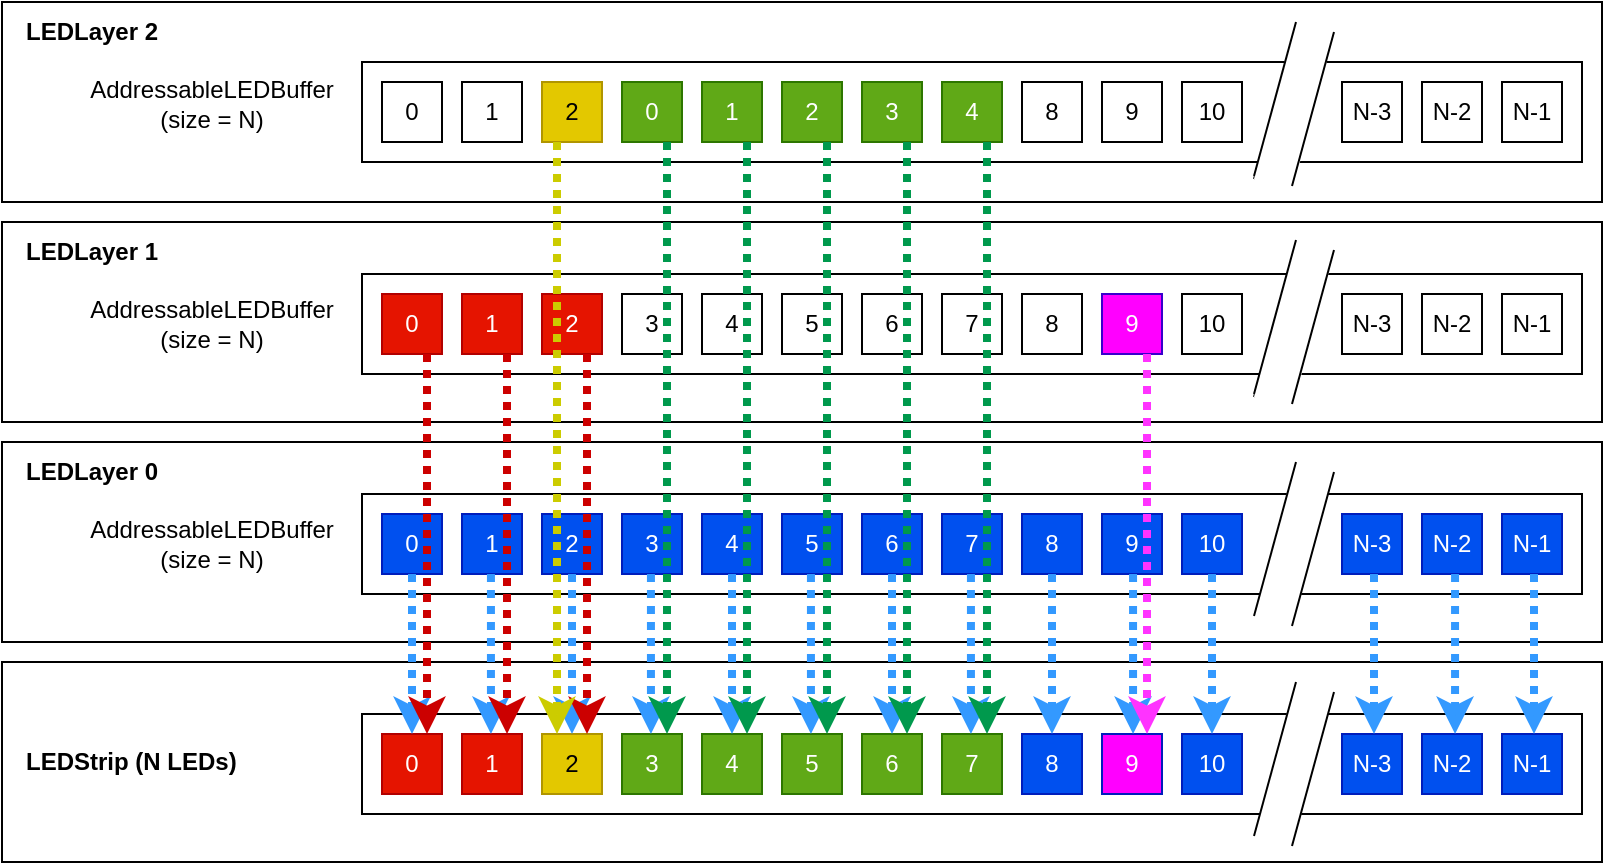 <mxfile>
    <diagram id="odEFoB4lVgn3o2glLTTf" name="Page-1">
        <mxGraphModel dx="1127" dy="734" grid="1" gridSize="10" guides="1" tooltips="1" connect="1" arrows="1" fold="1" page="1" pageScale="1" pageWidth="850" pageHeight="1100" math="0" shadow="0">
            <root>
                <mxCell id="0"/>
                <mxCell id="1" parent="0"/>
                <mxCell id="25" value="" style="rounded=0;whiteSpace=wrap;html=1;" parent="1" vertex="1">
                    <mxGeometry x="30" y="550" width="800" height="100" as="geometry"/>
                </mxCell>
                <mxCell id="2" value="" style="rounded=0;whiteSpace=wrap;html=1;" parent="1" vertex="1">
                    <mxGeometry x="210" y="576" width="610" height="50" as="geometry"/>
                </mxCell>
                <mxCell id="4" value="0" style="rounded=0;whiteSpace=wrap;html=1;fillColor=#e51400;fontColor=#ffffff;strokeColor=#B20000;" parent="1" vertex="1">
                    <mxGeometry x="220" y="586" width="30" height="30" as="geometry"/>
                </mxCell>
                <mxCell id="5" value="1" style="rounded=0;whiteSpace=wrap;html=1;fillColor=#e51400;fontColor=#ffffff;strokeColor=#B20000;" parent="1" vertex="1">
                    <mxGeometry x="260" y="586" width="30" height="30" as="geometry"/>
                </mxCell>
                <mxCell id="6" value="2" style="rounded=0;whiteSpace=wrap;html=1;fillColor=#e3c800;fontColor=#000000;strokeColor=#B09500;" parent="1" vertex="1">
                    <mxGeometry x="300" y="586" width="30" height="30" as="geometry"/>
                </mxCell>
                <mxCell id="7" value="3" style="rounded=0;whiteSpace=wrap;html=1;fillColor=#60a917;fontColor=#ffffff;strokeColor=#2D7600;" parent="1" vertex="1">
                    <mxGeometry x="340" y="586" width="30" height="30" as="geometry"/>
                </mxCell>
                <mxCell id="8" value="4" style="rounded=0;whiteSpace=wrap;html=1;fillColor=#60a917;fontColor=#ffffff;strokeColor=#2D7600;" parent="1" vertex="1">
                    <mxGeometry x="380" y="586" width="30" height="30" as="geometry"/>
                </mxCell>
                <mxCell id="9" value="5" style="rounded=0;whiteSpace=wrap;html=1;fillColor=#60a917;fontColor=#ffffff;strokeColor=#2D7600;" parent="1" vertex="1">
                    <mxGeometry x="420" y="586" width="30" height="30" as="geometry"/>
                </mxCell>
                <mxCell id="10" value="6" style="rounded=0;whiteSpace=wrap;html=1;fillColor=#60a917;fontColor=#ffffff;strokeColor=#2D7600;" parent="1" vertex="1">
                    <mxGeometry x="460" y="586" width="30" height="30" as="geometry"/>
                </mxCell>
                <mxCell id="11" value="7" style="rounded=0;whiteSpace=wrap;html=1;fillColor=#60a917;fontColor=#ffffff;strokeColor=#2D7600;" parent="1" vertex="1">
                    <mxGeometry x="500" y="586" width="30" height="30" as="geometry"/>
                </mxCell>
                <mxCell id="12" value="8" style="rounded=0;whiteSpace=wrap;html=1;fillColor=#0050ef;fontColor=#ffffff;strokeColor=#001DBC;" parent="1" vertex="1">
                    <mxGeometry x="540" y="586" width="30" height="30" as="geometry"/>
                </mxCell>
                <mxCell id="13" value="9" style="rounded=0;whiteSpace=wrap;html=1;fillColor=#FF00FF;fontColor=#ffffff;strokeColor=#001DBC;" parent="1" vertex="1">
                    <mxGeometry x="580" y="586" width="30" height="30" as="geometry"/>
                </mxCell>
                <mxCell id="14" value="10" style="rounded=0;whiteSpace=wrap;html=1;fillColor=#0050ef;fontColor=#ffffff;strokeColor=#001DBC;" parent="1" vertex="1">
                    <mxGeometry x="620" y="586" width="30" height="30" as="geometry"/>
                </mxCell>
                <mxCell id="16" value="N-3" style="rounded=0;whiteSpace=wrap;html=1;fillColor=#0050ef;fontColor=#ffffff;strokeColor=#001DBC;" parent="1" vertex="1">
                    <mxGeometry x="700" y="586" width="30" height="30" as="geometry"/>
                </mxCell>
                <mxCell id="17" value="N-2" style="rounded=0;whiteSpace=wrap;html=1;fillColor=#0050ef;fontColor=#ffffff;strokeColor=#001DBC;" parent="1" vertex="1">
                    <mxGeometry x="740" y="586" width="30" height="30" as="geometry"/>
                </mxCell>
                <mxCell id="18" value="N-1" style="rounded=0;whiteSpace=wrap;html=1;fillColor=#0050ef;fontColor=#ffffff;strokeColor=#001DBC;" parent="1" vertex="1">
                    <mxGeometry x="780" y="586" width="30" height="30" as="geometry"/>
                </mxCell>
                <mxCell id="23" value="" style="group;rotation=15;" parent="1" vertex="1" connectable="0">
                    <mxGeometry x="666" y="561" width="20" height="80" as="geometry"/>
                </mxCell>
                <mxCell id="22" value="" style="rounded=0;whiteSpace=wrap;html=1;strokeColor=none;rotation=15;" parent="23" vertex="1">
                    <mxGeometry width="20" height="80" as="geometry"/>
                </mxCell>
                <mxCell id="20" value="" style="endArrow=none;html=1;" parent="23" edge="1">
                    <mxGeometry width="50" height="50" relative="1" as="geometry">
                        <mxPoint x="-10" y="76" as="sourcePoint"/>
                        <mxPoint x="11" y="-1" as="targetPoint"/>
                    </mxGeometry>
                </mxCell>
                <mxCell id="21" value="" style="endArrow=none;html=1;" parent="23" edge="1">
                    <mxGeometry width="50" height="50" relative="1" as="geometry">
                        <mxPoint x="9" y="81" as="sourcePoint"/>
                        <mxPoint x="30" y="4" as="targetPoint"/>
                    </mxGeometry>
                </mxCell>
                <mxCell id="26" value="&lt;b&gt;LEDStrip (N LEDs)&lt;/b&gt;" style="text;html=1;strokeColor=none;fillColor=none;align=left;verticalAlign=middle;whiteSpace=wrap;rounded=0;" parent="1" vertex="1">
                    <mxGeometry x="40" y="585" width="120" height="30" as="geometry"/>
                </mxCell>
                <mxCell id="29" value="" style="rounded=0;whiteSpace=wrap;html=1;" parent="1" vertex="1">
                    <mxGeometry x="30" y="440" width="800" height="100" as="geometry"/>
                </mxCell>
                <mxCell id="30" value="" style="rounded=0;whiteSpace=wrap;html=1;" parent="1" vertex="1">
                    <mxGeometry x="210" y="466" width="610" height="50" as="geometry"/>
                </mxCell>
                <mxCell id="31" value="0" style="rounded=0;whiteSpace=wrap;html=1;fillColor=#0050ef;fontColor=#ffffff;strokeColor=#001DBC;" parent="1" vertex="1">
                    <mxGeometry x="220" y="476" width="30" height="30" as="geometry"/>
                </mxCell>
                <mxCell id="32" value="1" style="rounded=0;whiteSpace=wrap;html=1;fillColor=#0050ef;fontColor=#ffffff;strokeColor=#001DBC;" parent="1" vertex="1">
                    <mxGeometry x="260" y="476" width="30" height="30" as="geometry"/>
                </mxCell>
                <mxCell id="33" value="2" style="rounded=0;whiteSpace=wrap;html=1;fillColor=#0050ef;fontColor=#ffffff;strokeColor=#001DBC;" parent="1" vertex="1">
                    <mxGeometry x="300" y="476" width="30" height="30" as="geometry"/>
                </mxCell>
                <mxCell id="34" value="3" style="rounded=0;whiteSpace=wrap;html=1;fillColor=#0050ef;fontColor=#ffffff;strokeColor=#001DBC;" parent="1" vertex="1">
                    <mxGeometry x="340" y="476" width="30" height="30" as="geometry"/>
                </mxCell>
                <mxCell id="35" value="4" style="rounded=0;whiteSpace=wrap;html=1;fillColor=#0050ef;fontColor=#ffffff;strokeColor=#001DBC;" parent="1" vertex="1">
                    <mxGeometry x="380" y="476" width="30" height="30" as="geometry"/>
                </mxCell>
                <mxCell id="36" value="5" style="rounded=0;whiteSpace=wrap;html=1;fillColor=#0050ef;fontColor=#ffffff;strokeColor=#001DBC;" parent="1" vertex="1">
                    <mxGeometry x="420" y="476" width="30" height="30" as="geometry"/>
                </mxCell>
                <mxCell id="37" value="6" style="rounded=0;whiteSpace=wrap;html=1;fillColor=#0050ef;fontColor=#ffffff;strokeColor=#001DBC;" parent="1" vertex="1">
                    <mxGeometry x="460" y="476" width="30" height="30" as="geometry"/>
                </mxCell>
                <mxCell id="38" value="7" style="rounded=0;whiteSpace=wrap;html=1;fillColor=#0050ef;fontColor=#ffffff;strokeColor=#001DBC;" parent="1" vertex="1">
                    <mxGeometry x="500" y="476" width="30" height="30" as="geometry"/>
                </mxCell>
                <mxCell id="39" value="8" style="rounded=0;whiteSpace=wrap;html=1;fillColor=#0050ef;fontColor=#ffffff;strokeColor=#001DBC;" parent="1" vertex="1">
                    <mxGeometry x="540" y="476" width="30" height="30" as="geometry"/>
                </mxCell>
                <mxCell id="40" value="9" style="rounded=0;whiteSpace=wrap;html=1;fillColor=#0050ef;fontColor=#ffffff;strokeColor=#001DBC;" parent="1" vertex="1">
                    <mxGeometry x="580" y="476" width="30" height="30" as="geometry"/>
                </mxCell>
                <mxCell id="41" value="10" style="rounded=0;whiteSpace=wrap;html=1;fillColor=#0050ef;fontColor=#ffffff;strokeColor=#001DBC;" parent="1" vertex="1">
                    <mxGeometry x="620" y="476" width="30" height="30" as="geometry"/>
                </mxCell>
                <mxCell id="42" value="N-3" style="rounded=0;whiteSpace=wrap;html=1;fillColor=#0050ef;fontColor=#ffffff;strokeColor=#001DBC;" parent="1" vertex="1">
                    <mxGeometry x="700" y="476" width="30" height="30" as="geometry"/>
                </mxCell>
                <mxCell id="43" value="N-2" style="rounded=0;whiteSpace=wrap;html=1;fillColor=#0050ef;fontColor=#ffffff;strokeColor=#001DBC;" parent="1" vertex="1">
                    <mxGeometry x="740" y="476" width="30" height="30" as="geometry"/>
                </mxCell>
                <mxCell id="44" value="N-1" style="rounded=0;whiteSpace=wrap;html=1;fillColor=#0050ef;fontColor=#ffffff;strokeColor=#001DBC;" parent="1" vertex="1">
                    <mxGeometry x="780" y="476" width="30" height="30" as="geometry"/>
                </mxCell>
                <mxCell id="45" value="" style="group;rotation=15;" parent="1" vertex="1" connectable="0">
                    <mxGeometry x="666" y="451" width="20" height="80" as="geometry"/>
                </mxCell>
                <mxCell id="46" value="" style="rounded=0;whiteSpace=wrap;html=1;strokeColor=none;rotation=15;" parent="45" vertex="1">
                    <mxGeometry width="20" height="80" as="geometry"/>
                </mxCell>
                <mxCell id="47" value="" style="endArrow=none;html=1;" parent="45" edge="1">
                    <mxGeometry width="50" height="50" relative="1" as="geometry">
                        <mxPoint x="-10" y="76" as="sourcePoint"/>
                        <mxPoint x="11" y="-1" as="targetPoint"/>
                    </mxGeometry>
                </mxCell>
                <mxCell id="48" value="" style="endArrow=none;html=1;" parent="45" edge="1">
                    <mxGeometry width="50" height="50" relative="1" as="geometry">
                        <mxPoint x="9" y="81" as="sourcePoint"/>
                        <mxPoint x="30" y="4" as="targetPoint"/>
                    </mxGeometry>
                </mxCell>
                <mxCell id="49" value="AddressableLEDBuffer&lt;br&gt;(size = N)" style="text;html=1;strokeColor=none;fillColor=none;align=center;verticalAlign=middle;whiteSpace=wrap;rounded=0;" parent="1" vertex="1">
                    <mxGeometry x="70" y="476" width="130" height="30" as="geometry"/>
                </mxCell>
                <mxCell id="50" value="&lt;b&gt;LEDLayer 0&lt;/b&gt;" style="text;html=1;strokeColor=none;fillColor=none;align=left;verticalAlign=middle;whiteSpace=wrap;rounded=0;" parent="1" vertex="1">
                    <mxGeometry x="40" y="440" width="140" height="30" as="geometry"/>
                </mxCell>
                <mxCell id="51" value="" style="rounded=0;whiteSpace=wrap;html=1;" parent="1" vertex="1">
                    <mxGeometry x="30" y="330" width="800" height="100" as="geometry"/>
                </mxCell>
                <mxCell id="52" value="" style="rounded=0;whiteSpace=wrap;html=1;" parent="1" vertex="1">
                    <mxGeometry x="210" y="356" width="610" height="50" as="geometry"/>
                </mxCell>
                <mxCell id="53" value="0" style="rounded=0;whiteSpace=wrap;html=1;fillColor=#e51400;fontColor=#ffffff;strokeColor=#B20000;" parent="1" vertex="1">
                    <mxGeometry x="220" y="366" width="30" height="30" as="geometry"/>
                </mxCell>
                <mxCell id="54" value="1" style="rounded=0;whiteSpace=wrap;html=1;fillColor=#e51400;fontColor=#ffffff;strokeColor=#B20000;" parent="1" vertex="1">
                    <mxGeometry x="260" y="366" width="30" height="30" as="geometry"/>
                </mxCell>
                <mxCell id="55" value="2" style="rounded=0;whiteSpace=wrap;html=1;fillColor=#e51400;fontColor=#ffffff;strokeColor=#B20000;" parent="1" vertex="1">
                    <mxGeometry x="300" y="366" width="30" height="30" as="geometry"/>
                </mxCell>
                <mxCell id="71" value="AddressableLEDBuffer&lt;br&gt;(size = N)" style="text;html=1;strokeColor=none;fillColor=none;align=center;verticalAlign=middle;whiteSpace=wrap;rounded=0;" parent="1" vertex="1">
                    <mxGeometry x="70" y="366" width="130" height="30" as="geometry"/>
                </mxCell>
                <mxCell id="72" value="&lt;b&gt;LEDLayer 1&lt;/b&gt;" style="text;html=1;strokeColor=none;fillColor=none;align=left;verticalAlign=middle;whiteSpace=wrap;rounded=0;" parent="1" vertex="1">
                    <mxGeometry x="40" y="330" width="120" height="30" as="geometry"/>
                </mxCell>
                <mxCell id="73" value="" style="rounded=0;whiteSpace=wrap;html=1;" parent="1" vertex="1">
                    <mxGeometry x="30" y="220" width="800" height="100" as="geometry"/>
                </mxCell>
                <mxCell id="74" value="" style="rounded=0;whiteSpace=wrap;html=1;" parent="1" vertex="1">
                    <mxGeometry x="210" y="250" width="610" height="50" as="geometry"/>
                </mxCell>
                <mxCell id="75" value="0" style="rounded=0;whiteSpace=wrap;html=1;fillColor=#60a917;fontColor=#ffffff;strokeColor=#2D7600;" parent="1" vertex="1">
                    <mxGeometry x="340" y="260" width="30" height="30" as="geometry"/>
                </mxCell>
                <mxCell id="76" value="1" style="rounded=0;whiteSpace=wrap;html=1;fillColor=#60a917;fontColor=#ffffff;strokeColor=#2D7600;" parent="1" vertex="1">
                    <mxGeometry x="380" y="260" width="30" height="30" as="geometry"/>
                </mxCell>
                <mxCell id="77" value="2" style="rounded=0;whiteSpace=wrap;html=1;fillColor=#60a917;fontColor=#ffffff;strokeColor=#2D7600;" parent="1" vertex="1">
                    <mxGeometry x="420" y="260" width="30" height="30" as="geometry"/>
                </mxCell>
                <mxCell id="78" value="3" style="rounded=0;whiteSpace=wrap;html=1;fillColor=#60a917;fontColor=#ffffff;strokeColor=#2D7600;" parent="1" vertex="1">
                    <mxGeometry x="460" y="260" width="30" height="30" as="geometry"/>
                </mxCell>
                <mxCell id="79" value="4" style="rounded=0;whiteSpace=wrap;html=1;fillColor=#60a917;fontColor=#ffffff;strokeColor=#2D7600;" parent="1" vertex="1">
                    <mxGeometry x="500" y="260" width="30" height="30" as="geometry"/>
                </mxCell>
                <mxCell id="93" value="AddressableLEDBuffer&lt;br&gt;(size = N)" style="text;html=1;strokeColor=none;fillColor=none;align=center;verticalAlign=middle;whiteSpace=wrap;rounded=0;" parent="1" vertex="1">
                    <mxGeometry x="70" y="256" width="130" height="30" as="geometry"/>
                </mxCell>
                <mxCell id="94" value="&lt;b&gt;LEDLayer 2&lt;/b&gt;" style="text;html=1;strokeColor=none;fillColor=none;align=left;verticalAlign=middle;whiteSpace=wrap;rounded=0;" parent="1" vertex="1">
                    <mxGeometry x="40" y="220" width="160" height="30" as="geometry"/>
                </mxCell>
                <mxCell id="95" value="" style="endArrow=classic;html=1;exitX=0.5;exitY=1;exitDx=0;exitDy=0;entryX=0.5;entryY=0;entryDx=0;entryDy=0;strokeWidth=4;dashed=1;dashPattern=1 1;strokeColor=#3399FF;" parent="1" source="31" target="4" edge="1">
                    <mxGeometry width="50" height="50" relative="1" as="geometry">
                        <mxPoint x="580" y="410" as="sourcePoint"/>
                        <mxPoint x="630" y="360" as="targetPoint"/>
                    </mxGeometry>
                </mxCell>
                <mxCell id="96" value="" style="endArrow=classic;html=1;exitX=0.5;exitY=1;exitDx=0;exitDy=0;entryX=0.5;entryY=0;entryDx=0;entryDy=0;strokeWidth=4;dashed=1;dashPattern=1 1;strokeColor=#3399FF;" parent="1" edge="1">
                    <mxGeometry width="50" height="50" relative="1" as="geometry">
                        <mxPoint x="274.47" y="506" as="sourcePoint"/>
                        <mxPoint x="274.47" y="586" as="targetPoint"/>
                    </mxGeometry>
                </mxCell>
                <mxCell id="97" value="" style="endArrow=classic;html=1;exitX=0.5;exitY=1;exitDx=0;exitDy=0;entryX=0.5;entryY=0;entryDx=0;entryDy=0;strokeWidth=4;dashed=1;dashPattern=1 1;strokeColor=#3399FF;" parent="1" edge="1">
                    <mxGeometry width="50" height="50" relative="1" as="geometry">
                        <mxPoint x="315" y="506" as="sourcePoint"/>
                        <mxPoint x="315" y="586" as="targetPoint"/>
                    </mxGeometry>
                </mxCell>
                <mxCell id="98" value="" style="endArrow=classic;html=1;exitX=0.5;exitY=1;exitDx=0;exitDy=0;entryX=0.5;entryY=0;entryDx=0;entryDy=0;strokeWidth=4;dashed=1;dashPattern=1 1;strokeColor=#3399FF;" parent="1" edge="1">
                    <mxGeometry width="50" height="50" relative="1" as="geometry">
                        <mxPoint x="354.47" y="506" as="sourcePoint"/>
                        <mxPoint x="354.47" y="586" as="targetPoint"/>
                    </mxGeometry>
                </mxCell>
                <mxCell id="99" value="" style="endArrow=classic;html=1;exitX=0.5;exitY=1;exitDx=0;exitDy=0;entryX=0.5;entryY=0;entryDx=0;entryDy=0;strokeWidth=4;dashed=1;dashPattern=1 1;strokeColor=#3399FF;" parent="1" edge="1">
                    <mxGeometry width="50" height="50" relative="1" as="geometry">
                        <mxPoint x="395" y="506" as="sourcePoint"/>
                        <mxPoint x="395" y="586" as="targetPoint"/>
                    </mxGeometry>
                </mxCell>
                <mxCell id="100" value="" style="endArrow=classic;html=1;exitX=0.5;exitY=1;exitDx=0;exitDy=0;entryX=0.5;entryY=0;entryDx=0;entryDy=0;strokeWidth=4;dashed=1;dashPattern=1 1;strokeColor=#3399FF;" parent="1" edge="1">
                    <mxGeometry width="50" height="50" relative="1" as="geometry">
                        <mxPoint x="434.47" y="506" as="sourcePoint"/>
                        <mxPoint x="434.47" y="586" as="targetPoint"/>
                    </mxGeometry>
                </mxCell>
                <mxCell id="101" value="" style="endArrow=classic;html=1;exitX=0.5;exitY=1;exitDx=0;exitDy=0;entryX=0.5;entryY=0;entryDx=0;entryDy=0;strokeWidth=4;dashed=1;dashPattern=1 1;strokeColor=#3399FF;" parent="1" edge="1">
                    <mxGeometry width="50" height="50" relative="1" as="geometry">
                        <mxPoint x="475" y="506" as="sourcePoint"/>
                        <mxPoint x="475" y="586" as="targetPoint"/>
                    </mxGeometry>
                </mxCell>
                <mxCell id="102" value="" style="endArrow=classic;html=1;exitX=0.5;exitY=1;exitDx=0;exitDy=0;entryX=0.5;entryY=0;entryDx=0;entryDy=0;strokeWidth=4;dashed=1;dashPattern=1 1;strokeColor=#3399FF;" parent="1" edge="1">
                    <mxGeometry width="50" height="50" relative="1" as="geometry">
                        <mxPoint x="514.47" y="506" as="sourcePoint"/>
                        <mxPoint x="514.47" y="586" as="targetPoint"/>
                    </mxGeometry>
                </mxCell>
                <mxCell id="103" value="" style="endArrow=classic;html=1;exitX=0.5;exitY=1;exitDx=0;exitDy=0;entryX=0.5;entryY=0;entryDx=0;entryDy=0;strokeWidth=4;dashed=1;dashPattern=1 1;strokeColor=#3399FF;" parent="1" edge="1">
                    <mxGeometry width="50" height="50" relative="1" as="geometry">
                        <mxPoint x="635" y="506" as="sourcePoint"/>
                        <mxPoint x="635" y="586" as="targetPoint"/>
                    </mxGeometry>
                </mxCell>
                <mxCell id="104" value="" style="endArrow=classic;html=1;exitX=0.5;exitY=1;exitDx=0;exitDy=0;entryX=0.5;entryY=0;entryDx=0;entryDy=0;strokeWidth=4;dashed=1;dashPattern=1 1;strokeColor=#3399FF;" parent="1" edge="1">
                    <mxGeometry width="50" height="50" relative="1" as="geometry">
                        <mxPoint x="595.53" y="506" as="sourcePoint"/>
                        <mxPoint x="595.53" y="586" as="targetPoint"/>
                    </mxGeometry>
                </mxCell>
                <mxCell id="105" value="" style="endArrow=classic;html=1;exitX=0.5;exitY=1;exitDx=0;exitDy=0;entryX=0.5;entryY=0;entryDx=0;entryDy=0;strokeWidth=4;dashed=1;dashPattern=1 1;strokeColor=#3399FF;" parent="1" edge="1">
                    <mxGeometry width="50" height="50" relative="1" as="geometry">
                        <mxPoint x="555" y="506" as="sourcePoint"/>
                        <mxPoint x="555" y="586" as="targetPoint"/>
                    </mxGeometry>
                </mxCell>
                <mxCell id="106" value="" style="endArrow=classic;html=1;exitX=0.5;exitY=1;exitDx=0;exitDy=0;entryX=0.5;entryY=0;entryDx=0;entryDy=0;strokeWidth=4;dashed=1;dashPattern=1 1;strokeColor=#3399FF;" parent="1" edge="1">
                    <mxGeometry width="50" height="50" relative="1" as="geometry">
                        <mxPoint x="796" y="506" as="sourcePoint"/>
                        <mxPoint x="796" y="586" as="targetPoint"/>
                    </mxGeometry>
                </mxCell>
                <mxCell id="107" value="" style="endArrow=classic;html=1;exitX=0.5;exitY=1;exitDx=0;exitDy=0;entryX=0.5;entryY=0;entryDx=0;entryDy=0;strokeWidth=4;dashed=1;dashPattern=1 1;strokeColor=#3399FF;" parent="1" edge="1">
                    <mxGeometry width="50" height="50" relative="1" as="geometry">
                        <mxPoint x="756.53" y="506" as="sourcePoint"/>
                        <mxPoint x="756.53" y="586" as="targetPoint"/>
                    </mxGeometry>
                </mxCell>
                <mxCell id="108" value="" style="endArrow=classic;html=1;exitX=0.5;exitY=1;exitDx=0;exitDy=0;entryX=0.5;entryY=0;entryDx=0;entryDy=0;strokeWidth=4;dashed=1;dashPattern=1 1;strokeColor=#3399FF;" parent="1" edge="1">
                    <mxGeometry width="50" height="50" relative="1" as="geometry">
                        <mxPoint x="716" y="506" as="sourcePoint"/>
                        <mxPoint x="716" y="586" as="targetPoint"/>
                    </mxGeometry>
                </mxCell>
                <mxCell id="109" value="" style="endArrow=classic;html=1;strokeWidth=4;dashed=1;dashPattern=1 1;strokeColor=#CC0000;entryX=0.75;entryY=0;entryDx=0;entryDy=0;exitX=0.75;exitY=1;exitDx=0;exitDy=0;" parent="1" source="55" target="6" edge="1">
                    <mxGeometry width="50" height="50" relative="1" as="geometry">
                        <mxPoint x="321" y="396" as="sourcePoint"/>
                        <mxPoint x="321" y="476" as="targetPoint"/>
                    </mxGeometry>
                </mxCell>
                <mxCell id="110" value="" style="endArrow=classic;html=1;strokeWidth=4;dashed=1;dashPattern=1 1;strokeColor=#CC0000;entryX=0.75;entryY=0;entryDx=0;entryDy=0;exitX=0.75;exitY=1;exitDx=0;exitDy=0;" parent="1" source="54" target="5" edge="1">
                    <mxGeometry width="50" height="50" relative="1" as="geometry">
                        <mxPoint x="281" y="396" as="sourcePoint"/>
                        <mxPoint x="281" y="476" as="targetPoint"/>
                    </mxGeometry>
                </mxCell>
                <mxCell id="111" value="" style="endArrow=classic;html=1;exitX=0.75;exitY=1;exitDx=0;exitDy=0;strokeWidth=4;dashed=1;dashPattern=1 1;strokeColor=#CC0000;entryX=0.75;entryY=0;entryDx=0;entryDy=0;" parent="1" source="53" target="4" edge="1">
                    <mxGeometry width="50" height="50" relative="1" as="geometry">
                        <mxPoint x="241" y="396" as="sourcePoint"/>
                        <mxPoint x="241" y="476" as="targetPoint"/>
                    </mxGeometry>
                </mxCell>
                <mxCell id="134" value="3" style="rounded=0;whiteSpace=wrap;html=1;" vertex="1" parent="1">
                    <mxGeometry x="340" y="366" width="30" height="30" as="geometry"/>
                </mxCell>
                <mxCell id="135" value="4" style="rounded=0;whiteSpace=wrap;html=1;" vertex="1" parent="1">
                    <mxGeometry x="380" y="366" width="30" height="30" as="geometry"/>
                </mxCell>
                <mxCell id="136" value="5" style="rounded=0;whiteSpace=wrap;html=1;" vertex="1" parent="1">
                    <mxGeometry x="420" y="366" width="30" height="30" as="geometry"/>
                </mxCell>
                <mxCell id="137" value="6" style="rounded=0;whiteSpace=wrap;html=1;" vertex="1" parent="1">
                    <mxGeometry x="460" y="366" width="30" height="30" as="geometry"/>
                </mxCell>
                <mxCell id="138" value="7" style="rounded=0;whiteSpace=wrap;html=1;" vertex="1" parent="1">
                    <mxGeometry x="500" y="366" width="30" height="30" as="geometry"/>
                </mxCell>
                <mxCell id="139" value="8" style="rounded=0;whiteSpace=wrap;html=1;" vertex="1" parent="1">
                    <mxGeometry x="540" y="366" width="30" height="30" as="geometry"/>
                </mxCell>
                <mxCell id="140" value="9" style="rounded=0;whiteSpace=wrap;html=1;fillColor=#FF00FF;fontColor=#ffffff;strokeColor=#3700CC;" vertex="1" parent="1">
                    <mxGeometry x="580" y="366" width="30" height="30" as="geometry"/>
                </mxCell>
                <mxCell id="141" value="10" style="rounded=0;whiteSpace=wrap;html=1;" vertex="1" parent="1">
                    <mxGeometry x="620" y="366" width="30" height="30" as="geometry"/>
                </mxCell>
                <mxCell id="142" value="N-3" style="rounded=0;whiteSpace=wrap;html=1;" vertex="1" parent="1">
                    <mxGeometry x="700" y="366" width="30" height="30" as="geometry"/>
                </mxCell>
                <mxCell id="143" value="N-2" style="rounded=0;whiteSpace=wrap;html=1;" vertex="1" parent="1">
                    <mxGeometry x="740" y="366" width="30" height="30" as="geometry"/>
                </mxCell>
                <mxCell id="144" value="N-1" style="rounded=0;whiteSpace=wrap;html=1;" vertex="1" parent="1">
                    <mxGeometry x="780" y="366" width="30" height="30" as="geometry"/>
                </mxCell>
                <mxCell id="145" value="" style="endArrow=none;html=1;" edge="1" parent="1">
                    <mxGeometry width="50" height="50" relative="1" as="geometry">
                        <mxPoint x="656" y="417.5" as="sourcePoint"/>
                        <mxPoint x="677" y="340.5" as="targetPoint"/>
                    </mxGeometry>
                </mxCell>
                <mxCell id="146" value="" style="rounded=0;whiteSpace=wrap;html=1;strokeColor=none;rotation=15;" vertex="1" parent="1">
                    <mxGeometry x="666" y="341.5" width="20" height="80" as="geometry"/>
                </mxCell>
                <mxCell id="147" value="" style="group;rotation=15;" vertex="1" connectable="0" parent="1">
                    <mxGeometry x="666" y="340" width="20" height="80" as="geometry"/>
                </mxCell>
                <mxCell id="148" value="" style="rounded=0;whiteSpace=wrap;html=1;strokeColor=none;rotation=15;" vertex="1" parent="147">
                    <mxGeometry width="20" height="80" as="geometry"/>
                </mxCell>
                <mxCell id="149" value="" style="endArrow=none;html=1;" edge="1" parent="147">
                    <mxGeometry width="50" height="50" relative="1" as="geometry">
                        <mxPoint x="-10" y="76" as="sourcePoint"/>
                        <mxPoint x="11" y="-1" as="targetPoint"/>
                    </mxGeometry>
                </mxCell>
                <mxCell id="150" value="" style="endArrow=none;html=1;" edge="1" parent="147">
                    <mxGeometry width="50" height="50" relative="1" as="geometry">
                        <mxPoint x="9" y="81" as="sourcePoint"/>
                        <mxPoint x="30" y="4" as="targetPoint"/>
                    </mxGeometry>
                </mxCell>
                <mxCell id="151" value="8" style="rounded=0;whiteSpace=wrap;html=1;" vertex="1" parent="1">
                    <mxGeometry x="540" y="260" width="30" height="30" as="geometry"/>
                </mxCell>
                <mxCell id="152" value="9" style="rounded=0;whiteSpace=wrap;html=1;" vertex="1" parent="1">
                    <mxGeometry x="580" y="260" width="30" height="30" as="geometry"/>
                </mxCell>
                <mxCell id="153" value="10" style="rounded=0;whiteSpace=wrap;html=1;" vertex="1" parent="1">
                    <mxGeometry x="620" y="260" width="30" height="30" as="geometry"/>
                </mxCell>
                <mxCell id="154" value="N-3" style="rounded=0;whiteSpace=wrap;html=1;" vertex="1" parent="1">
                    <mxGeometry x="700" y="260" width="30" height="30" as="geometry"/>
                </mxCell>
                <mxCell id="155" value="N-2" style="rounded=0;whiteSpace=wrap;html=1;" vertex="1" parent="1">
                    <mxGeometry x="740" y="260" width="30" height="30" as="geometry"/>
                </mxCell>
                <mxCell id="156" value="N-1" style="rounded=0;whiteSpace=wrap;html=1;" vertex="1" parent="1">
                    <mxGeometry x="780" y="260" width="30" height="30" as="geometry"/>
                </mxCell>
                <mxCell id="157" value="" style="endArrow=none;html=1;" edge="1" parent="1">
                    <mxGeometry width="50" height="50" relative="1" as="geometry">
                        <mxPoint x="656" y="308.5" as="sourcePoint"/>
                        <mxPoint x="677" y="231.5" as="targetPoint"/>
                    </mxGeometry>
                </mxCell>
                <mxCell id="158" value="" style="rounded=0;whiteSpace=wrap;html=1;strokeColor=none;rotation=15;" vertex="1" parent="1">
                    <mxGeometry x="666" y="232.5" width="20" height="80" as="geometry"/>
                </mxCell>
                <mxCell id="159" value="" style="group;rotation=15;" vertex="1" connectable="0" parent="1">
                    <mxGeometry x="666" y="231" width="20" height="80" as="geometry"/>
                </mxCell>
                <mxCell id="160" value="" style="rounded=0;whiteSpace=wrap;html=1;strokeColor=none;rotation=15;" vertex="1" parent="159">
                    <mxGeometry width="20" height="80" as="geometry"/>
                </mxCell>
                <mxCell id="161" value="" style="endArrow=none;html=1;" edge="1" parent="159">
                    <mxGeometry width="50" height="50" relative="1" as="geometry">
                        <mxPoint x="-10" y="76" as="sourcePoint"/>
                        <mxPoint x="11" y="-1" as="targetPoint"/>
                    </mxGeometry>
                </mxCell>
                <mxCell id="162" value="" style="endArrow=none;html=1;" edge="1" parent="159">
                    <mxGeometry width="50" height="50" relative="1" as="geometry">
                        <mxPoint x="9" y="81" as="sourcePoint"/>
                        <mxPoint x="30" y="4" as="targetPoint"/>
                    </mxGeometry>
                </mxCell>
                <mxCell id="163" value="0" style="rounded=0;whiteSpace=wrap;html=1;" vertex="1" parent="1">
                    <mxGeometry x="220" y="260" width="30" height="30" as="geometry"/>
                </mxCell>
                <mxCell id="164" value="1" style="rounded=0;whiteSpace=wrap;html=1;" vertex="1" parent="1">
                    <mxGeometry x="260" y="260" width="30" height="30" as="geometry"/>
                </mxCell>
                <mxCell id="165" value="2" style="rounded=0;whiteSpace=wrap;html=1;fillColor=#e3c800;fontColor=#000000;strokeColor=#B09500;" vertex="1" parent="1">
                    <mxGeometry x="300" y="260" width="30" height="30" as="geometry"/>
                </mxCell>
                <mxCell id="118" value="" style="endArrow=classic;html=1;exitX=0.75;exitY=1;exitDx=0;exitDy=0;entryX=0.75;entryY=0;entryDx=0;entryDy=0;strokeWidth=4;dashed=1;dashPattern=1 1;strokeColor=#00994D;" parent="1" target="7" edge="1" source="75">
                    <mxGeometry width="50" height="50" relative="1" as="geometry">
                        <mxPoint x="354.69" y="290" as="sourcePoint"/>
                        <mxPoint x="354.69" y="370" as="targetPoint"/>
                    </mxGeometry>
                </mxCell>
                <mxCell id="119" value="" style="endArrow=classic;html=1;exitX=0.75;exitY=1;exitDx=0;exitDy=0;entryX=0.75;entryY=0;entryDx=0;entryDy=0;strokeWidth=4;dashed=1;dashPattern=1 1;strokeColor=#00994D;" parent="1" target="8" edge="1" source="76">
                    <mxGeometry width="50" height="50" relative="1" as="geometry">
                        <mxPoint x="394.16" y="290" as="sourcePoint"/>
                        <mxPoint x="394.16" y="370" as="targetPoint"/>
                    </mxGeometry>
                </mxCell>
                <mxCell id="120" value="" style="endArrow=classic;html=1;exitX=0.75;exitY=1;exitDx=0;exitDy=0;entryX=0.75;entryY=0;entryDx=0;entryDy=0;strokeWidth=4;dashed=1;dashPattern=1 1;strokeColor=#00994D;" parent="1" target="9" edge="1" source="77">
                    <mxGeometry width="50" height="50" relative="1" as="geometry">
                        <mxPoint x="434.69" y="290" as="sourcePoint"/>
                        <mxPoint x="434.69" y="370" as="targetPoint"/>
                    </mxGeometry>
                </mxCell>
                <mxCell id="121" value="" style="endArrow=classic;html=1;exitX=0.75;exitY=1;exitDx=0;exitDy=0;strokeWidth=4;dashed=1;dashPattern=1 1;strokeColor=#00994D;entryX=0.75;entryY=0;entryDx=0;entryDy=0;" parent="1" target="10" edge="1" source="78">
                    <mxGeometry width="50" height="50" relative="1" as="geometry">
                        <mxPoint x="474.16" y="290" as="sourcePoint"/>
                        <mxPoint x="474.16" y="370" as="targetPoint"/>
                    </mxGeometry>
                </mxCell>
                <mxCell id="122" value="" style="endArrow=classic;html=1;exitX=0.75;exitY=1;exitDx=0;exitDy=0;entryX=0.75;entryY=0;entryDx=0;entryDy=0;strokeWidth=4;dashed=1;dashPattern=1 1;strokeColor=#00994D;" parent="1" target="11" edge="1" source="79">
                    <mxGeometry width="50" height="50" relative="1" as="geometry">
                        <mxPoint x="514.69" y="290" as="sourcePoint"/>
                        <mxPoint x="514.69" y="370" as="targetPoint"/>
                    </mxGeometry>
                </mxCell>
                <mxCell id="167" value="" style="endArrow=classic;html=1;strokeWidth=4;dashed=1;dashPattern=1 1;strokeColor=#FF33FF;entryX=0.75;entryY=0;entryDx=0;entryDy=0;exitX=0.75;exitY=1;exitDx=0;exitDy=0;" edge="1" parent="1" source="140" target="13">
                    <mxGeometry width="50" height="50" relative="1" as="geometry">
                        <mxPoint x="332.5" y="406" as="sourcePoint"/>
                        <mxPoint x="332.5" y="596" as="targetPoint"/>
                    </mxGeometry>
                </mxCell>
                <mxCell id="168" value="" style="endArrow=classic;html=1;exitX=0.25;exitY=1;exitDx=0;exitDy=0;entryX=0.25;entryY=0;entryDx=0;entryDy=0;strokeWidth=4;dashed=1;dashPattern=1 1;strokeColor=#CCCC00;" edge="1" parent="1" source="165" target="6">
                    <mxGeometry width="50" height="50" relative="1" as="geometry">
                        <mxPoint x="372.5" y="300" as="sourcePoint"/>
                        <mxPoint x="372.5" y="596" as="targetPoint"/>
                    </mxGeometry>
                </mxCell>
            </root>
        </mxGraphModel>
    </diagram>
</mxfile>